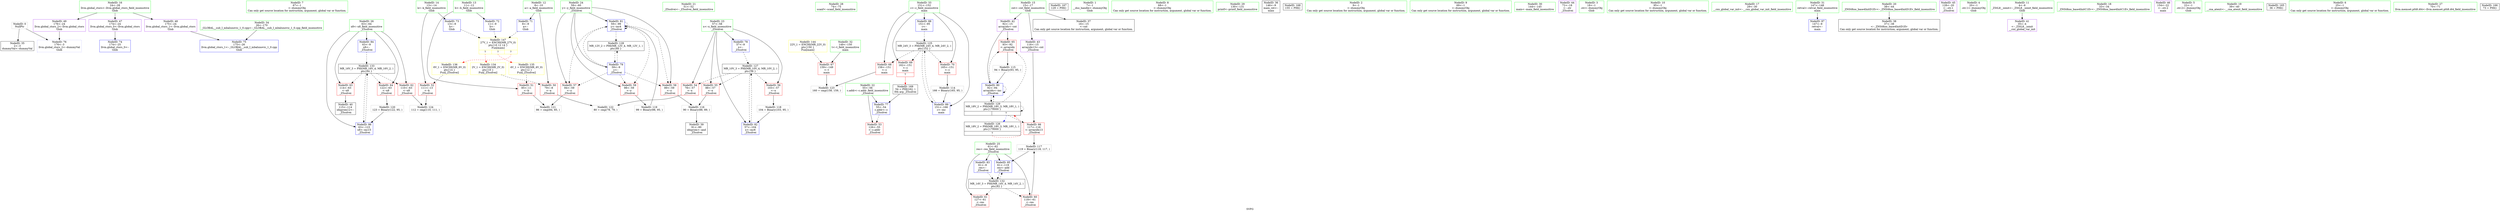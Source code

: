 digraph "SVFG" {
	label="SVFG";

	Node0x556ca93d2960 [shape=record,color=grey,label="{NodeID: 0\nNullPtr}"];
	Node0x556ca93d2960 -> Node0x556ca93e82a0[style=solid];
	Node0x556ca93d2960 -> Node0x556ca93eb620[style=solid];
	Node0x556ca93e69d0 [shape=record,color=green,label="{NodeID: 7\n67\<--1\n\<--dummyObj\nCan only get source location for instruction, argument, global var or function.}"];
	Node0x556ca93e6f20 [shape=record,color=green,label="{NodeID: 14\n13\<--14\nk\<--k_field_insensitive\nGlob }"];
	Node0x556ca93e6f20 -> Node0x556ca93ea1b0[style=solid];
	Node0x556ca93e6f20 -> Node0x556ca93eb320[style=solid];
	Node0x556ca93e7620 [shape=record,color=green,label="{NodeID: 21\n51\<--52\n_Z5solvei\<--_Z5solvei_field_insensitive\n}"];
	Node0x556ca93e7c30 [shape=record,color=green,label="{NodeID: 28\n74\<--75\nscanf\<--scanf_field_insensitive\n}"];
	Node0x556ca93ee680 [shape=record,color=grey,label="{NodeID: 118\n104 = Binary(103, 95, )\n}"];
	Node0x556ca93ee680 -> Node0x556ca93ebb30[style=solid];
	Node0x556ca93e82a0 [shape=record,color=black,label="{NodeID: 35\n2\<--3\ndummyVal\<--dummyVal\n}"];
	Node0x556ca93f2c20 [shape=record,color=black,label="{NodeID: 125\nMR_24V_3 = PHI(MR_24V_4, MR_24V_2, )\npts\{152 \}\n}"];
	Node0x556ca93f2c20 -> Node0x556ca93eaeb0[style=dashed];
	Node0x556ca93f2c20 -> Node0x556ca93eaf80[style=dashed];
	Node0x556ca93f2c20 -> Node0x556ca93eb050[style=dashed];
	Node0x556ca93f2c20 -> Node0x556ca93ec0e0[style=dashed];
	Node0x556ca93e88e0 [shape=record,color=purple,label="{NodeID: 42\n92\<--15\narrayidx\<--cnt\n_Z5solvei\n}"];
	Node0x556ca93e88e0 -> Node0x556ca93eac40[style=solid];
	Node0x556ca93e88e0 -> Node0x556ca93eb990[style=solid];
	Node0x556ca93f4f20 [shape=record,color=black,label="{NodeID: 132\nMR_14V_3 = PHI(MR_14V_4, MR_14V_2, )\npts\{62 \}\n}"];
	Node0x556ca93f4f20 -> Node0x556ca93ea830[style=dashed];
	Node0x556ca93f4f20 -> Node0x556ca93ea900[style=dashed];
	Node0x556ca93f4f20 -> Node0x556ca93ebda0[style=dashed];
	Node0x556ca93e9f10 [shape=record,color=purple,label="{NodeID: 49\n176\<--24\nllvm.global_ctors_2\<--llvm.global_ctors\nGlob }"];
	Node0x556ca93e9f10 -> Node0x556ca93eb620[style=solid];
	Node0x556ca93ea4f0 [shape=record,color=red,label="{NodeID: 56\n103\<--57\n\<--x\n_Z5solvei\n}"];
	Node0x556ca93ea4f0 -> Node0x556ca93ee680[style=solid];
	Node0x556ca93eaaa0 [shape=record,color=red,label="{NodeID: 63\n114\<--63\n\<--x8\n_Z5solvei\n}"];
	Node0x556ca93eaaa0 -> Node0x556ca93e8740[style=solid];
	Node0x556ca93eb050 [shape=record,color=red,label="{NodeID: 70\n165\<--151\n\<--c\nmain\n}"];
	Node0x556ca93eb050 -> Node0x556ca93ee080[style=solid];
	Node0x556ca93eb720 [shape=record,color=blue,label="{NodeID: 77\n55\<--54\nc.addr\<--c\n_Z5solvei\n}"];
	Node0x556ca93eb720 -> Node0x556ca93ea280[style=dashed];
	Node0x556ca93fea00 [shape=record,color=black,label="{NodeID: 167\n129 = PHI()\n}"];
	Node0x556ca93ebcd0 [shape=record,color=blue,label="{NodeID: 84\n63\<--9\nx8\<--\n_Z5solvei\n}"];
	Node0x556ca93ebcd0 -> Node0x556ca93f5420[style=dashed];
	Node0x556ca93d29f0 [shape=record,color=green,label="{NodeID: 1\n7\<--1\n__dso_handle\<--dummyObj\nGlob }"];
	Node0x556ca93e6a60 [shape=record,color=green,label="{NodeID: 8\n68\<--1\n\<--dummyObj\nCan only get source location for instruction, argument, global var or function.}"];
	Node0x556ca93e7020 [shape=record,color=green,label="{NodeID: 15\n15\<--17\ncnt\<--cnt_field_insensitive\nGlob }"];
	Node0x556ca93e7020 -> Node0x556ca93e8470[style=solid];
	Node0x556ca93e7020 -> Node0x556ca93e88e0[style=solid];
	Node0x556ca93e7020 -> Node0x556ca93e89b0[style=solid];
	Node0x556ca93e7720 [shape=record,color=green,label="{NodeID: 22\n55\<--56\nc.addr\<--c.addr_field_insensitive\n_Z5solvei\n}"];
	Node0x556ca93e7720 -> Node0x556ca93ea280[style=solid];
	Node0x556ca93e7720 -> Node0x556ca93eb720[style=solid];
	Node0x556ca93e7d30 [shape=record,color=green,label="{NodeID: 29\n130\<--131\nprintf\<--printf_field_insensitive\n}"];
	Node0x556ca93ee800 [shape=record,color=grey,label="{NodeID: 119\n99 = Binary(98, 95, )\n}"];
	Node0x556ca93ee800 -> Node0x556ca93eba60[style=solid];
	Node0x556ca93e83a0 [shape=record,color=black,label="{NodeID: 36\n146\<--9\nmain_ret\<--\nmain\n}"];
	Node0x556ca93f3120 [shape=record,color=black,label="{NodeID: 126\nMR_18V_2 = PHI(MR_18V_3, MR_18V_1, )\npts\{170000 \}\n|{<s0>7}}"];
	Node0x556ca93f3120:s0 -> Node0x556ca93f4020[style=dashed,color=red];
	Node0x556ca93e89b0 [shape=record,color=purple,label="{NodeID: 43\n116\<--15\narrayidx13\<--cnt\n_Z5solvei\n}"];
	Node0x556ca93e89b0 -> Node0x556ca93ead10[style=solid];
	Node0x556ca93f5420 [shape=record,color=black,label="{NodeID: 133\nMR_16V_3 = PHI(MR_16V_4, MR_16V_2, )\npts\{64 \}\n}"];
	Node0x556ca93f5420 -> Node0x556ca93ea9d0[style=dashed];
	Node0x556ca93f5420 -> Node0x556ca93eaaa0[style=dashed];
	Node0x556ca93f5420 -> Node0x556ca93eab70[style=dashed];
	Node0x556ca93f5420 -> Node0x556ca93ebe70[style=dashed];
	Node0x556ca93ea010 [shape=record,color=red,label="{NodeID: 50\n79\<--8\n\<--a\n_Z5solvei\n}"];
	Node0x556ca93ea010 -> Node0x556ca93eec80[style=solid];
	Node0x556ca93ea5c0 [shape=record,color=red,label="{NodeID: 57\n84\<--59\n\<--y\n_Z5solvei\n}"];
	Node0x556ca93ea5c0 -> Node0x556ca93eeb00[style=solid];
	Node0x556ca93f6ef0 [shape=record,color=yellow,style=double,label="{NodeID: 147\n27V_1 = ENCHI(MR_27V_0)\npts\{10 12 14 \}\nFun[main]|{<s0>7|<s1>7|<s2>7}}"];
	Node0x556ca93f6ef0:s0 -> Node0x556ca93f5920[style=dashed,color=red];
	Node0x556ca93f6ef0:s1 -> Node0x556ca93f6440[style=dashed,color=red];
	Node0x556ca93f6ef0:s2 -> Node0x556ca93f6520[style=dashed,color=red];
	Node0x556ca93eab70 [shape=record,color=red,label="{NodeID: 64\n122\<--63\n\<--x8\n_Z5solvei\n}"];
	Node0x556ca93eab70 -> Node0x556ca93ee980[style=solid];
	Node0x556ca93eb120 [shape=record,color=blue,label="{NodeID: 71\n8\<--9\na\<--\nGlob }"];
	Node0x556ca93eb120 -> Node0x556ca93f6ef0[style=dashed];
	Node0x556ca93eb7f0 [shape=record,color=blue,label="{NodeID: 78\n57\<--9\nx\<--\n_Z5solvei\n}"];
	Node0x556ca93eb7f0 -> Node0x556ca93f3620[style=dashed];
	Node0x556ca93ff1d0 [shape=record,color=black,label="{NodeID: 168\n155 = PHI()\n}"];
	Node0x556ca93ebda0 [shape=record,color=blue,label="{NodeID: 85\n61\<--119\nres\<--add\n_Z5solvei\n}"];
	Node0x556ca93ebda0 -> Node0x556ca93f4f20[style=dashed];
	Node0x556ca93d2a80 [shape=record,color=green,label="{NodeID: 2\n9\<--1\n\<--dummyObj\nCan only get source location for instruction, argument, global var or function.}"];
	Node0x556ca93e6af0 [shape=record,color=green,label="{NodeID: 9\n69\<--1\n\<--dummyObj\nCan only get source location for instruction, argument, global var or function.}"];
	Node0x556ca93e7120 [shape=record,color=green,label="{NodeID: 16\n24\<--28\nllvm.global_ctors\<--llvm.global_ctors_field_insensitive\nGlob }"];
	Node0x556ca93e7120 -> Node0x556ca93e8cf0[style=solid];
	Node0x556ca93e7120 -> Node0x556ca93e9e10[style=solid];
	Node0x556ca93e7120 -> Node0x556ca93e9f10[style=solid];
	Node0x556ca93e77f0 [shape=record,color=green,label="{NodeID: 23\n57\<--58\nx\<--x_field_insensitive\n_Z5solvei\n}"];
	Node0x556ca93e77f0 -> Node0x556ca93ea350[style=solid];
	Node0x556ca93e77f0 -> Node0x556ca93ea420[style=solid];
	Node0x556ca93e77f0 -> Node0x556ca93ea4f0[style=solid];
	Node0x556ca93e77f0 -> Node0x556ca93eb7f0[style=solid];
	Node0x556ca93e77f0 -> Node0x556ca93ebb30[style=solid];
	Node0x556ca93e7e30 [shape=record,color=green,label="{NodeID: 30\n144\<--145\nmain\<--main_field_insensitive\n}"];
	Node0x556ca93ee980 [shape=record,color=grey,label="{NodeID: 120\n123 = Binary(122, 95, )\n}"];
	Node0x556ca93ee980 -> Node0x556ca93ebe70[style=solid];
	Node0x556ca93e8470 [shape=record,color=black,label="{NodeID: 37\n16\<--15\n\<--cnt\nCan only get source location for instruction, argument, global var or function.}"];
	Node0x556ca93f3620 [shape=record,color=black,label="{NodeID: 127\nMR_10V_3 = PHI(MR_10V_4, MR_10V_2, )\npts\{58 \}\n}"];
	Node0x556ca93f3620 -> Node0x556ca93ea350[style=dashed];
	Node0x556ca93f3620 -> Node0x556ca93ea420[style=dashed];
	Node0x556ca93f3620 -> Node0x556ca93ea4f0[style=dashed];
	Node0x556ca93f3620 -> Node0x556ca93ebb30[style=dashed];
	Node0x556ca93e8a80 [shape=record,color=purple,label="{NodeID: 44\n72\<--18\n\<--.str\n_Z5solvei\n}"];
	Node0x556ca93f5920 [shape=record,color=yellow,style=double,label="{NodeID: 134\n2V_1 = ENCHI(MR_2V_0)\npts\{10 \}\nFun[_Z5solvei]}"];
	Node0x556ca93f5920 -> Node0x556ca93ea010[style=dashed];
	Node0x556ca93ea0e0 [shape=record,color=red,label="{NodeID: 51\n85\<--11\n\<--b\n_Z5solvei\n}"];
	Node0x556ca93ea0e0 -> Node0x556ca93eeb00[style=solid];
	Node0x556ca93ea690 [shape=record,color=red,label="{NodeID: 58\n89\<--59\n\<--y\n_Z5solvei\n}"];
	Node0x556ca93ea690 -> Node0x556ca93ee380[style=solid];
	Node0x556ca93eac40 [shape=record,color=red,label="{NodeID: 65\n93\<--92\n\<--arrayidx\n_Z5solvei\n}"];
	Node0x556ca93eac40 -> Node0x556ca93ee200[style=solid];
	Node0x556ca93eb220 [shape=record,color=blue,label="{NodeID: 72\n11\<--9\nb\<--\nGlob }"];
	Node0x556ca93eb220 -> Node0x556ca93f6ef0[style=dashed];
	Node0x556ca93eb8c0 [shape=record,color=blue,label="{NodeID: 79\n59\<--9\ny\<--\n_Z5solvei\n}"];
	Node0x556ca93eb8c0 -> Node0x556ca93ea5c0[style=dashed];
	Node0x556ca93eb8c0 -> Node0x556ca93ea690[style=dashed];
	Node0x556ca93eb8c0 -> Node0x556ca93ea760[style=dashed];
	Node0x556ca93eb8c0 -> Node0x556ca93eba60[style=dashed];
	Node0x556ca93eb8c0 -> Node0x556ca93f3b20[style=dashed];
	Node0x556ca93ff2d0 [shape=record,color=black,label="{NodeID: 169\n54 = PHI(162, )\n0th arg _Z5solvei }"];
	Node0x556ca93ff2d0 -> Node0x556ca93eb720[style=solid];
	Node0x556ca93ebe70 [shape=record,color=blue,label="{NodeID: 86\n63\<--123\nx8\<--inc15\n_Z5solvei\n}"];
	Node0x556ca93ebe70 -> Node0x556ca93f5420[style=dashed];
	Node0x556ca93e5fe0 [shape=record,color=green,label="{NodeID: 3\n18\<--1\n.str\<--dummyObj\nGlob }"];
	Node0x556ca93e6b80 [shape=record,color=green,label="{NodeID: 10\n95\<--1\n\<--dummyObj\nCan only get source location for instruction, argument, global var or function.}"];
	Node0x556ca93e7220 [shape=record,color=green,label="{NodeID: 17\n29\<--30\n__cxx_global_var_init\<--__cxx_global_var_init_field_insensitive\n}"];
	Node0x556ca93e78c0 [shape=record,color=green,label="{NodeID: 24\n59\<--60\ny\<--y_field_insensitive\n_Z5solvei\n}"];
	Node0x556ca93e78c0 -> Node0x556ca93ea5c0[style=solid];
	Node0x556ca93e78c0 -> Node0x556ca93ea690[style=solid];
	Node0x556ca93e78c0 -> Node0x556ca93ea760[style=solid];
	Node0x556ca93e78c0 -> Node0x556ca93eb8c0[style=solid];
	Node0x556ca93e78c0 -> Node0x556ca93eba60[style=solid];
	Node0x556ca93ee080 [shape=record,color=grey,label="{NodeID: 114\n166 = Binary(165, 95, )\n}"];
	Node0x556ca93ee080 -> Node0x556ca93ec0e0[style=solid];
	Node0x556ca93e7f30 [shape=record,color=green,label="{NodeID: 31\n147\<--148\nretval\<--retval_field_insensitive\nmain\n}"];
	Node0x556ca93e7f30 -> Node0x556ca93ebf40[style=solid];
	Node0x556ca93eeb00 [shape=record,color=grey,label="{NodeID: 121\n86 = cmp(84, 85, )\n}"];
	Node0x556ca93e8570 [shape=record,color=black,label="{NodeID: 38\n37\<--38\n\<--_ZNSt8ios_base4InitD1Ev\nCan only get source location for instruction, argument, global var or function.}"];
	Node0x556ca93f3b20 [shape=record,color=black,label="{NodeID: 128\nMR_12V_2 = PHI(MR_12V_4, MR_12V_1, )\npts\{60 \}\n}"];
	Node0x556ca93f3b20 -> Node0x556ca93eb8c0[style=dashed];
	Node0x556ca93e8b50 [shape=record,color=purple,label="{NodeID: 45\n128\<--20\n\<--.str.1\n_Z5solvei\n}"];
	Node0x556ca93f6440 [shape=record,color=yellow,style=double,label="{NodeID: 135\n4V_1 = ENCHI(MR_4V_0)\npts\{12 \}\nFun[_Z5solvei]}"];
	Node0x556ca93f6440 -> Node0x556ca93ea0e0[style=dashed];
	Node0x556ca93ea1b0 [shape=record,color=red,label="{NodeID: 52\n111\<--13\n\<--k\n_Z5solvei\n}"];
	Node0x556ca93ea1b0 -> Node0x556ca93eef80[style=solid];
	Node0x556ca93ea760 [shape=record,color=red,label="{NodeID: 59\n98\<--59\n\<--y\n_Z5solvei\n}"];
	Node0x556ca93ea760 -> Node0x556ca93ee800[style=solid];
	Node0x556ca93ead10 [shape=record,color=red,label="{NodeID: 66\n117\<--116\n\<--arrayidx13\n_Z5solvei\n}"];
	Node0x556ca93ead10 -> Node0x556ca93ee500[style=solid];
	Node0x556ca93eb320 [shape=record,color=blue,label="{NodeID: 73\n13\<--9\nk\<--\nGlob }"];
	Node0x556ca93eb320 -> Node0x556ca93f6ef0[style=dashed];
	Node0x556ca93eb990 [shape=record,color=blue,label="{NodeID: 80\n92\<--94\narrayidx\<--inc\n_Z5solvei\n}"];
	Node0x556ca93eb990 -> Node0x556ca93eac40[style=dashed];
	Node0x556ca93eb990 -> Node0x556ca93eb990[style=dashed];
	Node0x556ca93eb990 -> Node0x556ca93f4020[style=dashed];
	Node0x556ca93ebf40 [shape=record,color=blue,label="{NodeID: 87\n147\<--9\nretval\<--\nmain\n}"];
	Node0x556ca93e6070 [shape=record,color=green,label="{NodeID: 4\n20\<--1\n.str.1\<--dummyObj\nGlob }"];
	Node0x556ca93e6c50 [shape=record,color=green,label="{NodeID: 11\n4\<--6\n_ZStL8__ioinit\<--_ZStL8__ioinit_field_insensitive\nGlob }"];
	Node0x556ca93e6c50 -> Node0x556ca93e8810[style=solid];
	Node0x556ca93e7320 [shape=record,color=green,label="{NodeID: 18\n33\<--34\n_ZNSt8ios_base4InitC1Ev\<--_ZNSt8ios_base4InitC1Ev_field_insensitive\n}"];
	Node0x556ca93e7990 [shape=record,color=green,label="{NodeID: 25\n61\<--62\nres\<--res_field_insensitive\n_Z5solvei\n}"];
	Node0x556ca93e7990 -> Node0x556ca93ea830[style=solid];
	Node0x556ca93e7990 -> Node0x556ca93ea900[style=solid];
	Node0x556ca93e7990 -> Node0x556ca93ebc00[style=solid];
	Node0x556ca93e7990 -> Node0x556ca93ebda0[style=solid];
	Node0x556ca93ee200 [shape=record,color=grey,label="{NodeID: 115\n94 = Binary(93, 95, )\n}"];
	Node0x556ca93ee200 -> Node0x556ca93eb990[style=solid];
	Node0x556ca93e8000 [shape=record,color=green,label="{NodeID: 32\n149\<--150\nt\<--t_field_insensitive\nmain\n}"];
	Node0x556ca93e8000 -> Node0x556ca93eade0[style=solid];
	Node0x556ca93eec80 [shape=record,color=grey,label="{NodeID: 122\n80 = cmp(78, 79, )\n}"];
	Node0x556ca93e8670 [shape=record,color=black,label="{NodeID: 39\n91\<--90\nidxprom\<--and\n_Z5solvei\n}"];
	Node0x556ca93f4020 [shape=record,color=black,label="{NodeID: 129\nMR_18V_2 = PHI(MR_18V_3, MR_18V_1, )\npts\{170000 \}\n|{|<s4>7}}"];
	Node0x556ca93f4020 -> Node0x556ca93eac40[style=dashed];
	Node0x556ca93f4020 -> Node0x556ca93ead10[style=dashed];
	Node0x556ca93f4020 -> Node0x556ca93eb990[style=dashed];
	Node0x556ca93f4020 -> Node0x556ca93f4020[style=dashed];
	Node0x556ca93f4020:s4 -> Node0x556ca93f3120[style=dashed,color=blue];
	Node0x556ca93e8c20 [shape=record,color=purple,label="{NodeID: 46\n154\<--22\n\<--.str.2\nmain\n}"];
	Node0x556ca93f6520 [shape=record,color=yellow,style=double,label="{NodeID: 136\n6V_1 = ENCHI(MR_6V_0)\npts\{14 \}\nFun[_Z5solvei]}"];
	Node0x556ca93f6520 -> Node0x556ca93ea1b0[style=dashed];
	Node0x556ca93ea280 [shape=record,color=red,label="{NodeID: 53\n126\<--55\n\<--c.addr\n_Z5solvei\n}"];
	Node0x556ca93ea830 [shape=record,color=red,label="{NodeID: 60\n118\<--61\n\<--res\n_Z5solvei\n}"];
	Node0x556ca93ea830 -> Node0x556ca93ee500[style=solid];
	Node0x556ca93eade0 [shape=record,color=red,label="{NodeID: 67\n159\<--149\n\<--t\nmain\n}"];
	Node0x556ca93eade0 -> Node0x556ca93eee00[style=solid];
	Node0x556ca93eb420 [shape=record,color=blue,label="{NodeID: 74\n174\<--25\nllvm.global_ctors_0\<--\nGlob }"];
	Node0x556ca93eba60 [shape=record,color=blue,label="{NodeID: 81\n59\<--99\ny\<--inc4\n_Z5solvei\n}"];
	Node0x556ca93eba60 -> Node0x556ca93ea5c0[style=dashed];
	Node0x556ca93eba60 -> Node0x556ca93ea690[style=dashed];
	Node0x556ca93eba60 -> Node0x556ca93ea760[style=dashed];
	Node0x556ca93eba60 -> Node0x556ca93eba60[style=dashed];
	Node0x556ca93eba60 -> Node0x556ca93f3b20[style=dashed];
	Node0x556ca93ec010 [shape=record,color=blue,label="{NodeID: 88\n151\<--95\nc\<--\nmain\n}"];
	Node0x556ca93ec010 -> Node0x556ca93f2c20[style=dashed];
	Node0x556ca93e6100 [shape=record,color=green,label="{NodeID: 5\n22\<--1\n.str.2\<--dummyObj\nGlob }"];
	Node0x556ca93e6d20 [shape=record,color=green,label="{NodeID: 12\n8\<--10\na\<--a_field_insensitive\nGlob }"];
	Node0x556ca93e6d20 -> Node0x556ca93ea010[style=solid];
	Node0x556ca93e6d20 -> Node0x556ca93eb120[style=solid];
	Node0x556ca93e7420 [shape=record,color=green,label="{NodeID: 19\n39\<--40\n__cxa_atexit\<--__cxa_atexit_field_insensitive\n}"];
	Node0x556ca93e7a60 [shape=record,color=green,label="{NodeID: 26\n63\<--64\nx8\<--x8_field_insensitive\n_Z5solvei\n}"];
	Node0x556ca93e7a60 -> Node0x556ca93ea9d0[style=solid];
	Node0x556ca93e7a60 -> Node0x556ca93eaaa0[style=solid];
	Node0x556ca93e7a60 -> Node0x556ca93eab70[style=solid];
	Node0x556ca93e7a60 -> Node0x556ca93ebcd0[style=solid];
	Node0x556ca93e7a60 -> Node0x556ca93ebe70[style=solid];
	Node0x556ca93ee380 [shape=record,color=grey,label="{NodeID: 116\n90 = Binary(88, 89, )\n}"];
	Node0x556ca93ee380 -> Node0x556ca93e8670[style=solid];
	Node0x556ca93e80d0 [shape=record,color=green,label="{NodeID: 33\n151\<--152\nc\<--c_field_insensitive\nmain\n}"];
	Node0x556ca93e80d0 -> Node0x556ca93eaeb0[style=solid];
	Node0x556ca93e80d0 -> Node0x556ca93eaf80[style=solid];
	Node0x556ca93e80d0 -> Node0x556ca93eb050[style=solid];
	Node0x556ca93e80d0 -> Node0x556ca93ec010[style=solid];
	Node0x556ca93e80d0 -> Node0x556ca93ec0e0[style=solid];
	Node0x556ca93eee00 [shape=record,color=grey,label="{NodeID: 123\n160 = cmp(158, 159, )\n}"];
	Node0x556ca93e8740 [shape=record,color=black,label="{NodeID: 40\n115\<--114\nidxprom12\<--\n_Z5solvei\n}"];
	Node0x556ca93e8cf0 [shape=record,color=purple,label="{NodeID: 47\n174\<--24\nllvm.global_ctors_0\<--llvm.global_ctors\nGlob }"];
	Node0x556ca93e8cf0 -> Node0x556ca93eb420[style=solid];
	Node0x556ca93ea350 [shape=record,color=red,label="{NodeID: 54\n78\<--57\n\<--x\n_Z5solvei\n}"];
	Node0x556ca93ea350 -> Node0x556ca93eec80[style=solid];
	Node0x556ca93f6c50 [shape=record,color=yellow,style=double,label="{NodeID: 144\n22V_1 = ENCHI(MR_22V_0)\npts\{150 \}\nFun[main]}"];
	Node0x556ca93f6c50 -> Node0x556ca93eade0[style=dashed];
	Node0x556ca93ea900 [shape=record,color=red,label="{NodeID: 61\n127\<--61\n\<--res\n_Z5solvei\n}"];
	Node0x556ca93eaeb0 [shape=record,color=red,label="{NodeID: 68\n158\<--151\n\<--c\nmain\n}"];
	Node0x556ca93eaeb0 -> Node0x556ca93eee00[style=solid];
	Node0x556ca93eb520 [shape=record,color=blue,label="{NodeID: 75\n175\<--26\nllvm.global_ctors_1\<--_GLOBAL__sub_I_mbalunovic_1_0.cpp\nGlob }"];
	Node0x556ca93fe800 [shape=record,color=black,label="{NodeID: 165\n36 = PHI()\n}"];
	Node0x556ca93ebb30 [shape=record,color=blue,label="{NodeID: 82\n57\<--104\nx\<--inc6\n_Z5solvei\n}"];
	Node0x556ca93ebb30 -> Node0x556ca93f3620[style=dashed];
	Node0x556ca93ec0e0 [shape=record,color=blue,label="{NodeID: 89\n151\<--166\nc\<--inc\nmain\n}"];
	Node0x556ca93ec0e0 -> Node0x556ca93f2c20[style=dashed];
	Node0x556ca93e6190 [shape=record,color=green,label="{NodeID: 6\n25\<--1\n\<--dummyObj\nCan only get source location for instruction, argument, global var or function.}"];
	Node0x556ca93e6e20 [shape=record,color=green,label="{NodeID: 13\n11\<--12\nb\<--b_field_insensitive\nGlob }"];
	Node0x556ca93e6e20 -> Node0x556ca93ea0e0[style=solid];
	Node0x556ca93e6e20 -> Node0x556ca93eb220[style=solid];
	Node0x556ca93e7520 [shape=record,color=green,label="{NodeID: 20\n38\<--44\n_ZNSt8ios_base4InitD1Ev\<--_ZNSt8ios_base4InitD1Ev_field_insensitive\n}"];
	Node0x556ca93e7520 -> Node0x556ca93e8570[style=solid];
	Node0x556ca93e7b30 [shape=record,color=green,label="{NodeID: 27\n70\<--71\nllvm.memset.p0i8.i64\<--llvm.memset.p0i8.i64_field_insensitive\n}"];
	Node0x556ca93ee500 [shape=record,color=grey,label="{NodeID: 117\n119 = Binary(118, 117, )\n}"];
	Node0x556ca93ee500 -> Node0x556ca93ebda0[style=solid];
	Node0x556ca93e81a0 [shape=record,color=green,label="{NodeID: 34\n26\<--170\n_GLOBAL__sub_I_mbalunovic_1_0.cpp\<--_GLOBAL__sub_I_mbalunovic_1_0.cpp_field_insensitive\n}"];
	Node0x556ca93e81a0 -> Node0x556ca93eb520[style=solid];
	Node0x556ca93eef80 [shape=record,color=grey,label="{NodeID: 124\n112 = cmp(110, 111, )\n}"];
	Node0x556ca93e8810 [shape=record,color=purple,label="{NodeID: 41\n35\<--4\n\<--_ZStL8__ioinit\n__cxx_global_var_init\n}"];
	Node0x556ca93e9e10 [shape=record,color=purple,label="{NodeID: 48\n175\<--24\nllvm.global_ctors_1\<--llvm.global_ctors\nGlob }"];
	Node0x556ca93e9e10 -> Node0x556ca93eb520[style=solid];
	Node0x556ca93ea420 [shape=record,color=red,label="{NodeID: 55\n88\<--57\n\<--x\n_Z5solvei\n}"];
	Node0x556ca93ea420 -> Node0x556ca93ee380[style=solid];
	Node0x556ca93ea9d0 [shape=record,color=red,label="{NodeID: 62\n110\<--63\n\<--x8\n_Z5solvei\n}"];
	Node0x556ca93ea9d0 -> Node0x556ca93eef80[style=solid];
	Node0x556ca93eaf80 [shape=record,color=red,label="{NodeID: 69\n162\<--151\n\<--c\nmain\n|{<s0>7}}"];
	Node0x556ca93eaf80:s0 -> Node0x556ca93ff2d0[style=solid,color=red];
	Node0x556ca93eb620 [shape=record,color=blue, style = dotted,label="{NodeID: 76\n176\<--3\nllvm.global_ctors_2\<--dummyVal\nGlob }"];
	Node0x556ca93fe900 [shape=record,color=black,label="{NodeID: 166\n73 = PHI()\n}"];
	Node0x556ca93ebc00 [shape=record,color=blue,label="{NodeID: 83\n61\<--9\nres\<--\n_Z5solvei\n}"];
	Node0x556ca93ebc00 -> Node0x556ca93f4f20[style=dashed];
}
